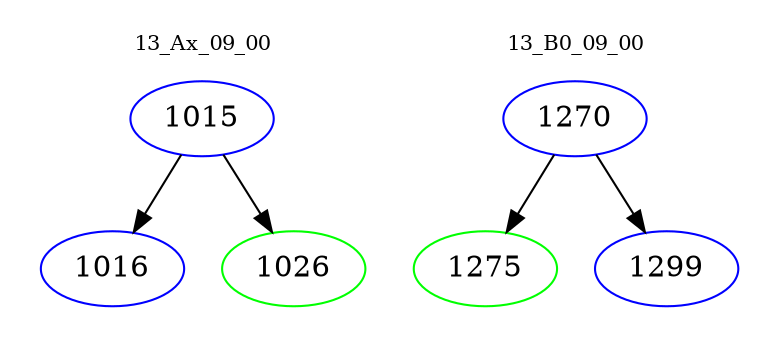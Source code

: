 digraph{
subgraph cluster_0 {
color = white
label = "13_Ax_09_00";
fontsize=10;
T0_1015 [label="1015", color="blue"]
T0_1015 -> T0_1016 [color="black"]
T0_1016 [label="1016", color="blue"]
T0_1015 -> T0_1026 [color="black"]
T0_1026 [label="1026", color="green"]
}
subgraph cluster_1 {
color = white
label = "13_B0_09_00";
fontsize=10;
T1_1270 [label="1270", color="blue"]
T1_1270 -> T1_1275 [color="black"]
T1_1275 [label="1275", color="green"]
T1_1270 -> T1_1299 [color="black"]
T1_1299 [label="1299", color="blue"]
}
}

